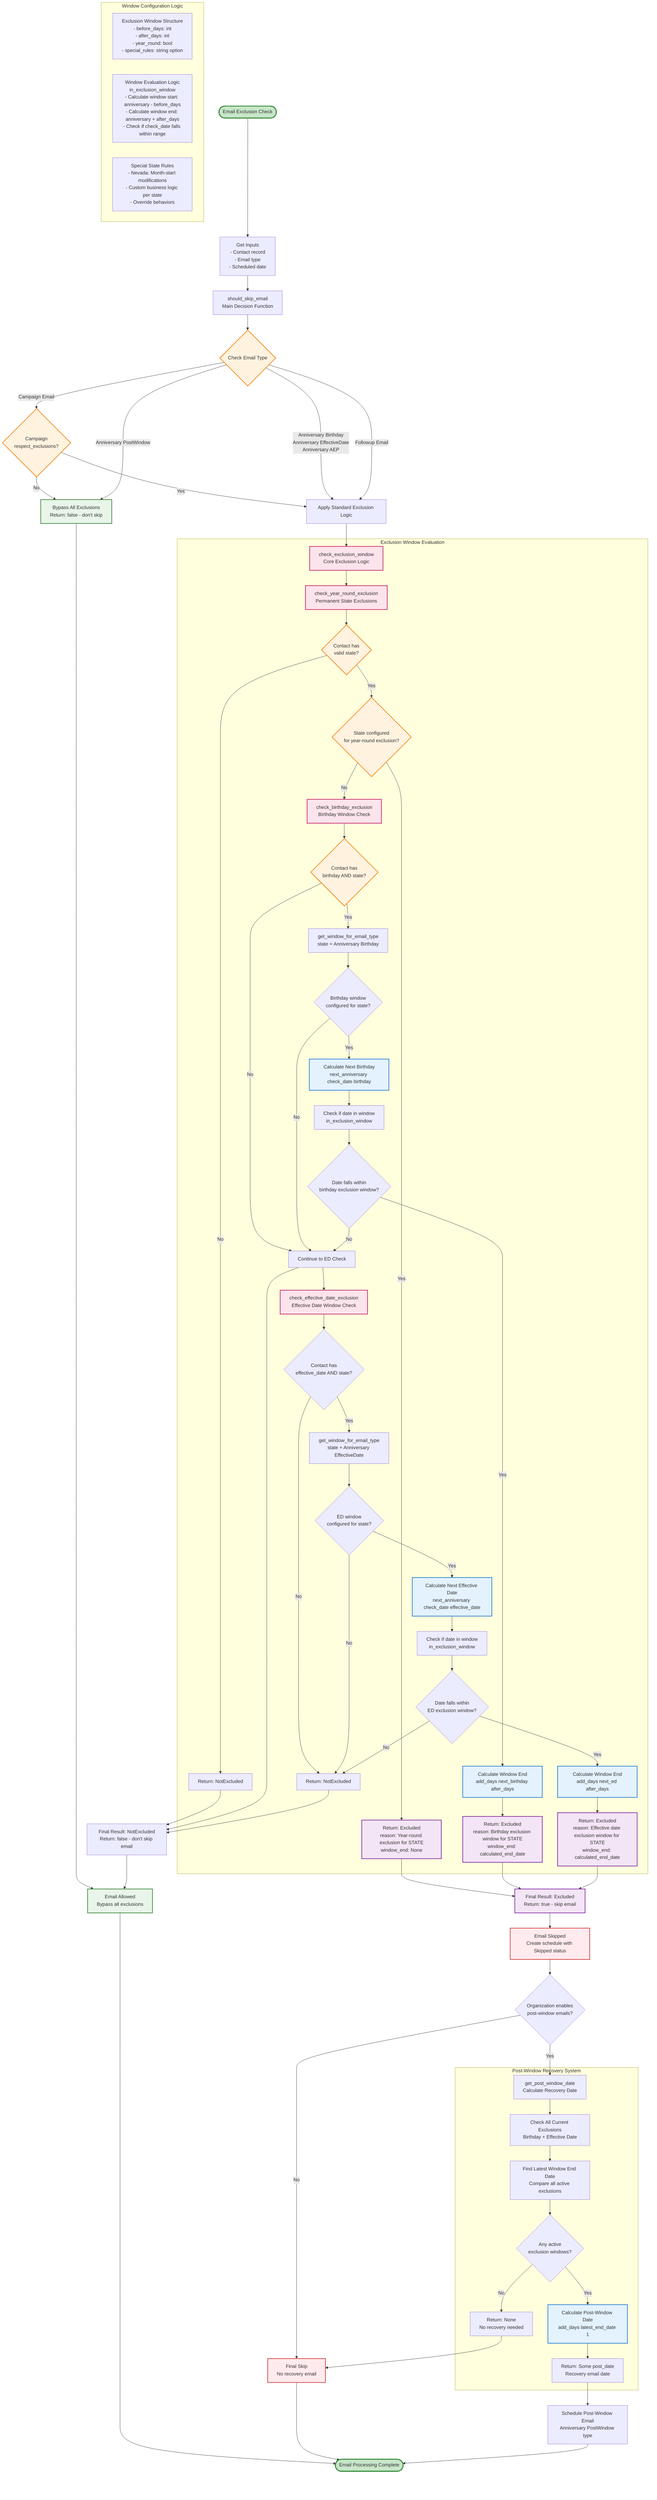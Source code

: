 flowchart TD
    Start([Email Exclusion Check]) --> GetInputs[Get Inputs<br/>- Contact record<br/>- Email type<br/>- Scheduled date]
    
    GetInputs --> InitialCheck[should_skip_email<br/>Main Decision Function]
    
    InitialCheck --> CheckEmailType{Check Email Type}
    
    %% Campaign Bypass Branch
    CheckEmailType -->|Campaign Email| CheckRespectExclusions{Campaign<br/>respect_exclusions?}
    CheckRespectExclusions -->|No| BypassExclusions[Bypass All Exclusions<br/>Return: false - don't skip]
    CheckRespectExclusions -->|Yes| StandardExclusionCheck[Apply Standard Exclusion Logic]
    
    %% Post-Window Bypass Branch
    CheckEmailType -->|Anniversary PostWindow| BypassExclusions
    
    %% Standard Anniversary Emails
    CheckEmailType -->|Anniversary Birthday<br/>Anniversary EffectiveDate<br/>Anniversary AEP| StandardExclusionCheck
    
    %% Followup Emails
    CheckEmailType -->|Followup Email| StandardExclusionCheck
    
    StandardExclusionCheck --> ExclusionWindowCheck[check_exclusion_window<br/>Core Exclusion Logic]
    
    subgraph "Exclusion Window Evaluation"
        ExclusionWindowCheck --> YearRoundCheck[check_year_round_exclusion<br/>Permanent State Exclusions]
        
        YearRoundCheck --> HasState{Contact has<br/>valid state?}
        HasState -->|No| NotExcludedYR[Return: NotExcluded]
        HasState -->|Yes| IsYearRound{State configured<br/>for year-round exclusion?}
        
        IsYearRound -->|Yes| ExcludedYR[Return: Excluded<br/>reason: Year-round exclusion for STATE<br/>window_end: None]
        IsYearRound -->|No| BirthdayCheck[check_birthday_exclusion<br/>Birthday Window Check]
        
        BirthdayCheck --> HasBirthday{Contact has<br/>birthday AND state?}
        HasBirthday -->|No| NotExcludedBD[Continue to ED Check]
        HasBirthday -->|Yes| GetBirthdayWindow[get_window_for_email_type<br/>state + Anniversary Birthday]
        
        GetBirthdayWindow --> HasBirthdayWindow{Birthday window<br/>configured for state?}
        HasBirthdayWindow -->|No| NotExcludedBD
        HasBirthdayWindow -->|Yes| CalcNextBirthday[Calculate Next Birthday<br/>next_anniversary check_date birthday]
        
        CalcNextBirthday --> InBirthdayWindow[Check if date in window<br/>in_exclusion_window]
        InBirthdayWindow --> BirthdayInWindow{Date falls within<br/>birthday exclusion window?}
        
        BirthdayInWindow -->|No| NotExcludedBD
        BirthdayInWindow -->|Yes| CalcBirthdayEnd[Calculate Window End<br/>add_days next_birthday after_days]
        CalcBirthdayEnd --> ExcludedBD[Return: Excluded<br/>reason: Birthday exclusion window for STATE<br/>window_end: calculated_end_date]
        
        NotExcludedBD --> EDCheck[check_effective_date_exclusion<br/>Effective Date Window Check]
        
        EDCheck --> HasEffectiveDate{Contact has<br/>effective_date AND state?}
        HasEffectiveDate -->|No| NotExcludedED[Return: NotExcluded]
        HasEffectiveDate -->|Yes| GetEDWindow[get_window_for_email_type<br/>state + Anniversary EffectiveDate]
        
        GetEDWindow --> HasEDWindow{ED window<br/>configured for state?}
        HasEDWindow -->|No| NotExcludedED
        HasEDWindow -->|Yes| CalcNextED[Calculate Next Effective Date<br/>next_anniversary check_date effective_date]
        
        CalcNextED --> InEDWindow[Check if date in window<br/>in_exclusion_window]
        InEDWindow --> EDInWindow{Date falls within<br/>ED exclusion window?}
        
        EDInWindow -->|No| NotExcludedED
        EDInWindow -->|Yes| CalcEDEnd[Calculate Window End<br/>add_days next_ed after_days]
        CalcEDEnd --> ExcludedED[Return: Excluded<br/>reason: Effective date exclusion window for STATE<br/>window_end: calculated_end_date]
    end
    
    %% Final Results Processing
    NotExcludedYR --> FinalNotExcluded[Final Result: NotExcluded<br/>Return: false - don't skip email]
    NotExcludedBD --> FinalNotExcluded
    NotExcludedED --> FinalNotExcluded
    
    ExcludedYR --> FinalExcluded[Final Result: Excluded<br/>Return: true - skip email]
    ExcludedBD --> FinalExcluded
    ExcludedED --> FinalExcluded
    
    BypassExclusions --> AllowEmail[Email Allowed<br/>Bypass all exclusions]
    FinalNotExcluded --> AllowEmail
    FinalExcluded --> SkipEmail[Email Skipped<br/>Create schedule with Skipped status]
    
    %% Post-Window Recovery Logic
    subgraph "Post-Window Recovery System"
        PostWindowCalc[get_post_window_date<br/>Calculate Recovery Date]
        PostWindowCalc --> CheckCurrentExclusions[Check All Current Exclusions<br/>Birthday + Effective Date]
        
        CheckCurrentExclusions --> FindLatestWindow[Find Latest Window End Date<br/>Compare all active exclusions]
        FindLatestWindow --> HasWindowEnd{Any active<br/>exclusion windows?}
        
        HasWindowEnd -->|No| NoPostWindow[Return: None<br/>No recovery needed]
        HasWindowEnd -->|Yes| CalcPostDate[Calculate Post-Window Date<br/>add_days latest_end_date 1]
        CalcPostDate --> ReturnPostDate[Return: Some post_date<br/>Recovery email date]
    end
    
    SkipEmail --> PostWindowEnabled{Organization enables<br/>post-window emails?}
    PostWindowEnabled -->|Yes| PostWindowCalc
    PostWindowEnabled -->|No| FinalSkip[Final Skip<br/>No recovery email]
    
    NoPostWindow --> FinalSkip
    ReturnPostDate --> ScheduleRecovery[Schedule Post-Window Email<br/>Anniversary PostWindow type]
    
    AllowEmail --> End([Email Processing Complete])
    FinalSkip --> End
    ScheduleRecovery --> End
    
    %% Window Configuration Details
    subgraph "Window Configuration Logic"
        WindowConfig[Exclusion Window Structure<br/>- before_days: int<br/>- after_days: int<br/>- year_round: bool<br/>- special_rules: string option]
        
        WindowLogic[Window Evaluation Logic<br/>in_exclusion_window<br/>- Calculate window start: anniversary - before_days<br/>- Calculate window end: anniversary + after_days<br/>- Check if check_date falls within range]
        
        SpecialRules[Special State Rules<br/>- Nevada: Month-start modifications<br/>- Custom business logic per state<br/>- Override behaviors]
    end
    
    %% Styling
    classDef startEnd fill:#c8e6c9,stroke:#388e3c,stroke-width:3px
    classDef decision fill:#fff3e0,stroke:#f57c00,stroke-width:2px
    classDef exclusionCheck fill:#fce4ec,stroke:#c2185b,stroke-width:2px
    classDef calculation fill:#e3f2fd,stroke:#1976d2,stroke-width:2px
    classDef result fill:#f3e5f5,stroke:#7b1fa2,stroke-width:2px
    classDef bypass fill:#e8f5e8,stroke:#2e7d32,stroke-width:2px
    classDef skip fill:#ffebee,stroke:#d32f2f,stroke-width:2px
    
    class Start,End startEnd
    class CheckEmailType,CheckRespectExclusions,HasState,IsYearRound,HasBirthday decision
    class YearRoundCheck,BirthdayCheck,EDCheck,ExclusionWindowCheck exclusionCheck
    class CalcNextBirthday,CalcNextED,CalcBirthdayEnd,CalcEDEnd,CalcPostDate calculation
    class ExcludedYR,ExcludedBD,ExcludedED,FinalExcluded result
    class BypassExclusions,AllowEmail bypass
    class SkipEmail,FinalSkip skip